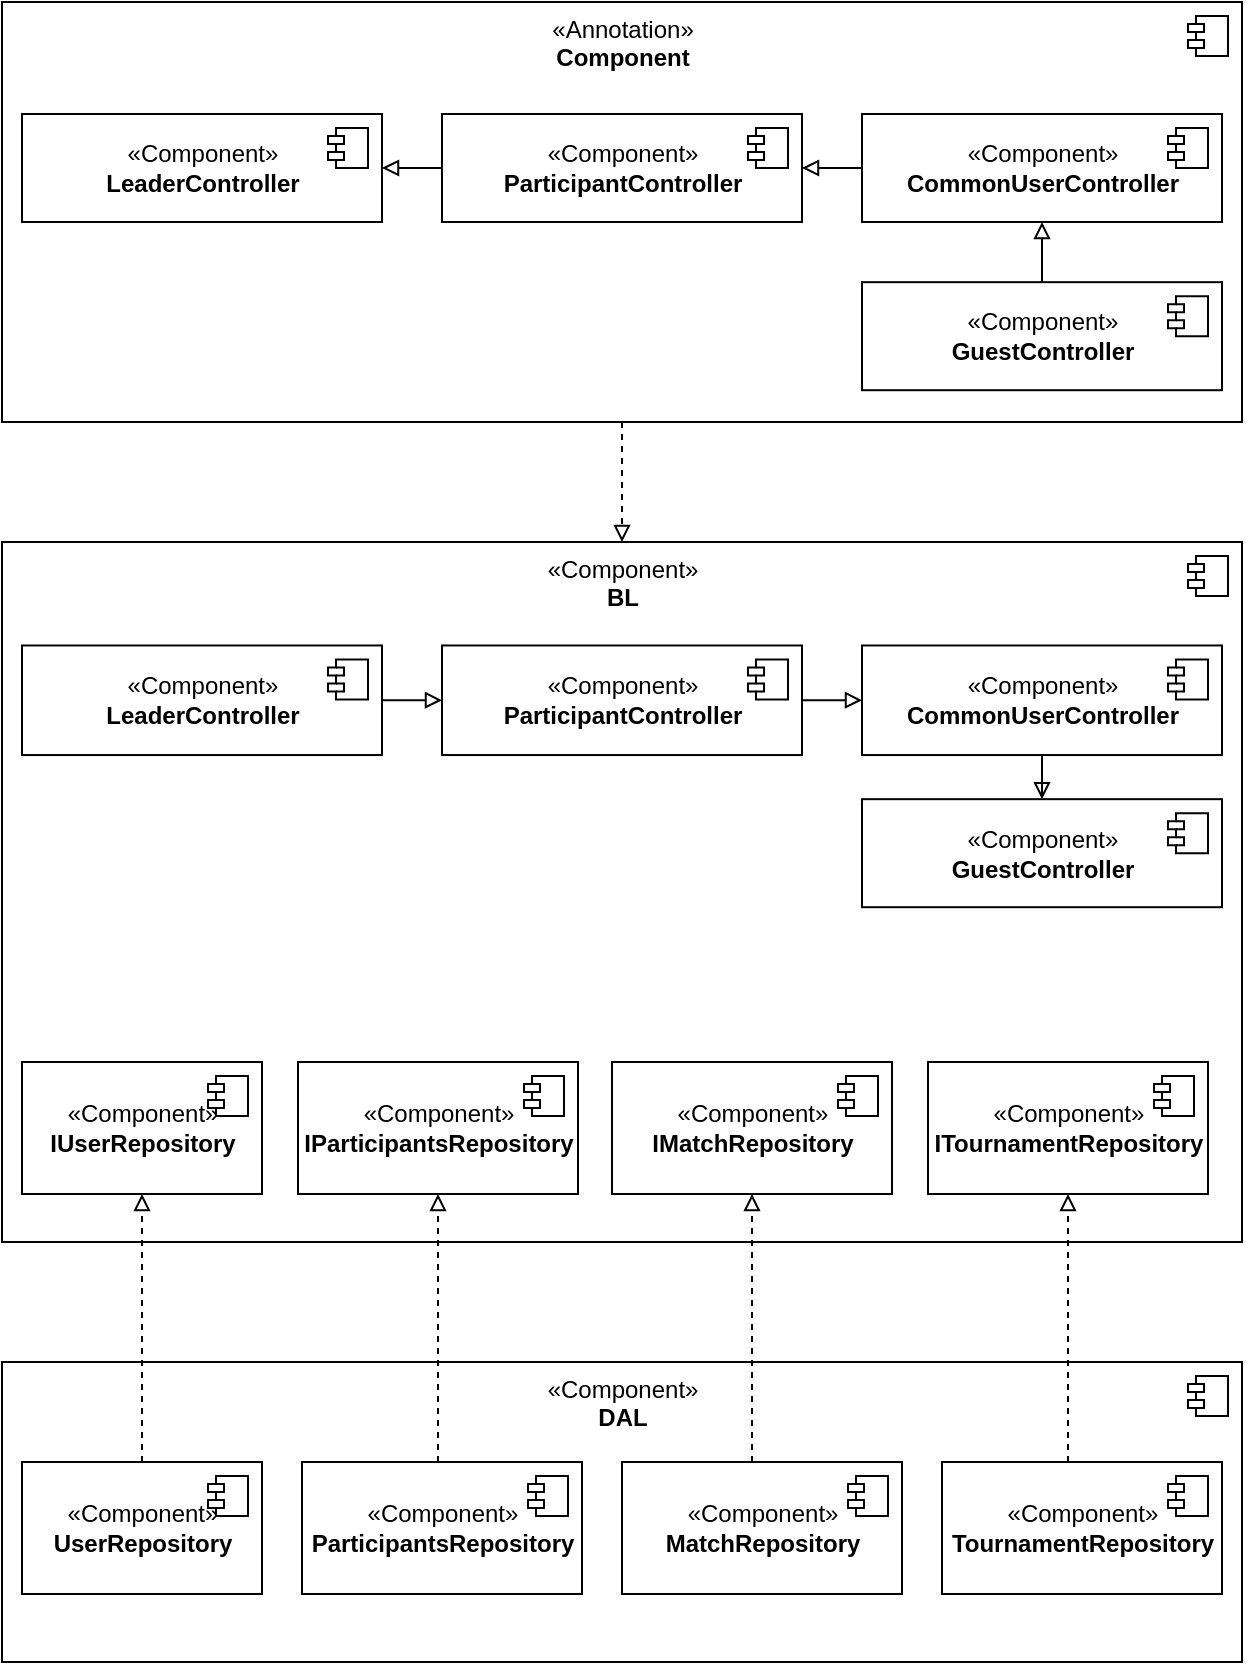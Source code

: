 <mxfile version="12.3.2" type="device" pages="1"><diagram name="Page-1" id="c4acf3e9-155e-7222-9cf6-157b1a14988f"><mxGraphModel dx="1370" dy="816" grid="0" gridSize="10" guides="1" tooltips="1" connect="1" arrows="1" fold="1" page="1" pageScale="1" pageWidth="850" pageHeight="1100" background="#ffffff" math="0" shadow="0"><root><mxCell id="0"/><mxCell id="1" parent="0"/><mxCell id="uRr7RjEsOuzbCaUuN8wu-1" value="«Component»&lt;br&gt;&lt;b&gt;BL&lt;/b&gt;" style="html=1;horizontal=1;verticalAlign=top;" vertex="1" parent="1"><mxGeometry x="150" y="320" width="620" height="350" as="geometry"/></mxCell><mxCell id="uRr7RjEsOuzbCaUuN8wu-2" value="" style="shape=component;jettyWidth=8;jettyHeight=4;" vertex="1" parent="uRr7RjEsOuzbCaUuN8wu-1"><mxGeometry x="1" width="20" height="20" relative="1" as="geometry"><mxPoint x="-27" y="7" as="offset"/></mxGeometry></mxCell><mxCell id="uRr7RjEsOuzbCaUuN8wu-3" value="«Component»&lt;br&gt;&lt;b&gt;GuestController&lt;/b&gt;" style="html=1;" vertex="1" parent="uRr7RjEsOuzbCaUuN8wu-1"><mxGeometry x="430" y="128.587" width="180" height="54.022" as="geometry"/></mxCell><mxCell id="uRr7RjEsOuzbCaUuN8wu-4" value="" style="shape=component;jettyWidth=8;jettyHeight=4;" vertex="1" parent="uRr7RjEsOuzbCaUuN8wu-3"><mxGeometry x="1" width="20" height="20" relative="1" as="geometry"><mxPoint x="-27" y="7" as="offset"/></mxGeometry></mxCell><mxCell id="uRr7RjEsOuzbCaUuN8wu-16" style="edgeStyle=orthogonalEdgeStyle;rounded=0;orthogonalLoop=1;jettySize=auto;html=1;entryX=0.5;entryY=0;entryDx=0;entryDy=0;endArrow=block;endFill=0;" edge="1" parent="uRr7RjEsOuzbCaUuN8wu-1" source="uRr7RjEsOuzbCaUuN8wu-13" target="uRr7RjEsOuzbCaUuN8wu-3"><mxGeometry relative="1" as="geometry"/></mxCell><mxCell id="uRr7RjEsOuzbCaUuN8wu-13" value="«Component»&lt;br&gt;&lt;b&gt;CommonUserController&lt;/b&gt;" style="html=1;" vertex="1" parent="uRr7RjEsOuzbCaUuN8wu-1"><mxGeometry x="430" y="51.739" width="180" height="54.783" as="geometry"/></mxCell><mxCell id="uRr7RjEsOuzbCaUuN8wu-14" value="" style="shape=component;jettyWidth=8;jettyHeight=4;" vertex="1" parent="uRr7RjEsOuzbCaUuN8wu-13"><mxGeometry x="1" width="20" height="20" relative="1" as="geometry"><mxPoint x="-27" y="7" as="offset"/></mxGeometry></mxCell><mxCell id="uRr7RjEsOuzbCaUuN8wu-17" style="edgeStyle=orthogonalEdgeStyle;rounded=0;orthogonalLoop=1;jettySize=auto;html=1;entryX=0;entryY=0.5;entryDx=0;entryDy=0;endArrow=block;endFill=0;" edge="1" parent="uRr7RjEsOuzbCaUuN8wu-1" source="uRr7RjEsOuzbCaUuN8wu-11" target="uRr7RjEsOuzbCaUuN8wu-13"><mxGeometry relative="1" as="geometry"/></mxCell><mxCell id="uRr7RjEsOuzbCaUuN8wu-11" value="«Component»&lt;br&gt;&lt;b&gt;ParticipantController&lt;/b&gt;" style="html=1;" vertex="1" parent="uRr7RjEsOuzbCaUuN8wu-1"><mxGeometry x="220" y="51.739" width="180" height="54.783" as="geometry"/></mxCell><mxCell id="uRr7RjEsOuzbCaUuN8wu-12" value="" style="shape=component;jettyWidth=8;jettyHeight=4;" vertex="1" parent="uRr7RjEsOuzbCaUuN8wu-11"><mxGeometry x="1" width="20" height="20" relative="1" as="geometry"><mxPoint x="-27" y="7" as="offset"/></mxGeometry></mxCell><mxCell id="uRr7RjEsOuzbCaUuN8wu-18" style="edgeStyle=orthogonalEdgeStyle;rounded=0;orthogonalLoop=1;jettySize=auto;html=1;entryX=0;entryY=0.5;entryDx=0;entryDy=0;endArrow=block;endFill=0;" edge="1" parent="uRr7RjEsOuzbCaUuN8wu-1" source="uRr7RjEsOuzbCaUuN8wu-9" target="uRr7RjEsOuzbCaUuN8wu-11"><mxGeometry relative="1" as="geometry"/></mxCell><mxCell id="uRr7RjEsOuzbCaUuN8wu-9" value="«Component»&lt;br&gt;&lt;b&gt;LeaderController&lt;/b&gt;" style="html=1;" vertex="1" parent="uRr7RjEsOuzbCaUuN8wu-1"><mxGeometry x="10" y="51.739" width="180" height="54.783" as="geometry"/></mxCell><mxCell id="uRr7RjEsOuzbCaUuN8wu-10" value="" style="shape=component;jettyWidth=8;jettyHeight=4;" vertex="1" parent="uRr7RjEsOuzbCaUuN8wu-9"><mxGeometry x="1" width="20" height="20" relative="1" as="geometry"><mxPoint x="-27" y="7" as="offset"/></mxGeometry></mxCell><mxCell id="uRr7RjEsOuzbCaUuN8wu-19" value="«Component»&lt;br&gt;&lt;b&gt;IUserRepository&lt;/b&gt;" style="html=1;" vertex="1" parent="uRr7RjEsOuzbCaUuN8wu-1"><mxGeometry x="10" y="260" width="120" height="66" as="geometry"/></mxCell><mxCell id="uRr7RjEsOuzbCaUuN8wu-20" value="" style="shape=component;jettyWidth=8;jettyHeight=4;" vertex="1" parent="uRr7RjEsOuzbCaUuN8wu-19"><mxGeometry x="1" width="20" height="20" relative="1" as="geometry"><mxPoint x="-27" y="7" as="offset"/></mxGeometry></mxCell><mxCell id="uRr7RjEsOuzbCaUuN8wu-25" value="«Component»&lt;br&gt;&lt;b&gt;IParticipantsRepository&lt;/b&gt;" style="html=1;" vertex="1" parent="uRr7RjEsOuzbCaUuN8wu-1"><mxGeometry x="148" y="260" width="140" height="66" as="geometry"/></mxCell><mxCell id="uRr7RjEsOuzbCaUuN8wu-26" value="" style="shape=component;jettyWidth=8;jettyHeight=4;" vertex="1" parent="uRr7RjEsOuzbCaUuN8wu-25"><mxGeometry x="1" width="20" height="20" relative="1" as="geometry"><mxPoint x="-27" y="7" as="offset"/></mxGeometry></mxCell><mxCell id="uRr7RjEsOuzbCaUuN8wu-23" value="«Component»&lt;br&gt;&lt;b&gt;IMatchRepository&lt;/b&gt;" style="html=1;" vertex="1" parent="uRr7RjEsOuzbCaUuN8wu-1"><mxGeometry x="305" y="260" width="140" height="66" as="geometry"/></mxCell><mxCell id="uRr7RjEsOuzbCaUuN8wu-24" value="" style="shape=component;jettyWidth=8;jettyHeight=4;" vertex="1" parent="uRr7RjEsOuzbCaUuN8wu-23"><mxGeometry x="1" width="20" height="20" relative="1" as="geometry"><mxPoint x="-27" y="7" as="offset"/></mxGeometry></mxCell><mxCell id="uRr7RjEsOuzbCaUuN8wu-21" value="«Component»&lt;br&gt;&lt;b&gt;ITournamentRepository&lt;/b&gt;" style="html=1;" vertex="1" parent="uRr7RjEsOuzbCaUuN8wu-1"><mxGeometry x="463" y="260" width="140" height="66" as="geometry"/></mxCell><mxCell id="uRr7RjEsOuzbCaUuN8wu-22" value="" style="shape=component;jettyWidth=8;jettyHeight=4;" vertex="1" parent="uRr7RjEsOuzbCaUuN8wu-21"><mxGeometry x="1" width="20" height="20" relative="1" as="geometry"><mxPoint x="-27" y="7" as="offset"/></mxGeometry></mxCell><mxCell id="uRr7RjEsOuzbCaUuN8wu-27" value="«Component»&lt;br&gt;&lt;b&gt;DAL&lt;/b&gt;" style="html=1;verticalAlign=top;" vertex="1" parent="1"><mxGeometry x="150" y="730" width="620" height="150" as="geometry"/></mxCell><mxCell id="uRr7RjEsOuzbCaUuN8wu-28" value="" style="shape=component;jettyWidth=8;jettyHeight=4;" vertex="1" parent="uRr7RjEsOuzbCaUuN8wu-27"><mxGeometry x="1" width="20" height="20" relative="1" as="geometry"><mxPoint x="-27" y="7" as="offset"/></mxGeometry></mxCell><mxCell id="uRr7RjEsOuzbCaUuN8wu-29" value="«Component»&lt;br&gt;&lt;b&gt;UserRepository&lt;/b&gt;" style="html=1;" vertex="1" parent="uRr7RjEsOuzbCaUuN8wu-27"><mxGeometry x="10" y="50" width="120" height="66" as="geometry"/></mxCell><mxCell id="uRr7RjEsOuzbCaUuN8wu-30" value="" style="shape=component;jettyWidth=8;jettyHeight=4;" vertex="1" parent="uRr7RjEsOuzbCaUuN8wu-29"><mxGeometry x="1" width="20" height="20" relative="1" as="geometry"><mxPoint x="-27" y="7" as="offset"/></mxGeometry></mxCell><mxCell id="uRr7RjEsOuzbCaUuN8wu-33" value="«Component»&lt;br&gt;&lt;b&gt;ParticipantsRepository&lt;/b&gt;" style="html=1;" vertex="1" parent="uRr7RjEsOuzbCaUuN8wu-27"><mxGeometry x="150" y="50" width="140" height="66" as="geometry"/></mxCell><mxCell id="uRr7RjEsOuzbCaUuN8wu-34" value="" style="shape=component;jettyWidth=8;jettyHeight=4;" vertex="1" parent="uRr7RjEsOuzbCaUuN8wu-33"><mxGeometry x="1" width="20" height="20" relative="1" as="geometry"><mxPoint x="-27" y="7" as="offset"/></mxGeometry></mxCell><mxCell id="uRr7RjEsOuzbCaUuN8wu-35" value="«Component»&lt;br&gt;&lt;b&gt;MatchRepository&lt;/b&gt;" style="html=1;" vertex="1" parent="uRr7RjEsOuzbCaUuN8wu-27"><mxGeometry x="310" y="50" width="140" height="66" as="geometry"/></mxCell><mxCell id="uRr7RjEsOuzbCaUuN8wu-36" value="" style="shape=component;jettyWidth=8;jettyHeight=4;" vertex="1" parent="uRr7RjEsOuzbCaUuN8wu-35"><mxGeometry x="1" width="20" height="20" relative="1" as="geometry"><mxPoint x="-27" y="7" as="offset"/></mxGeometry></mxCell><mxCell id="uRr7RjEsOuzbCaUuN8wu-37" value="«Component»&lt;br&gt;&lt;b&gt;TournamentRepository&lt;/b&gt;" style="html=1;" vertex="1" parent="uRr7RjEsOuzbCaUuN8wu-27"><mxGeometry x="470" y="50" width="140" height="66" as="geometry"/></mxCell><mxCell id="uRr7RjEsOuzbCaUuN8wu-38" value="" style="shape=component;jettyWidth=8;jettyHeight=4;" vertex="1" parent="uRr7RjEsOuzbCaUuN8wu-37"><mxGeometry x="1" width="20" height="20" relative="1" as="geometry"><mxPoint x="-27" y="7" as="offset"/></mxGeometry></mxCell><mxCell id="uRr7RjEsOuzbCaUuN8wu-39" style="edgeStyle=orthogonalEdgeStyle;rounded=0;orthogonalLoop=1;jettySize=auto;html=1;entryX=0.5;entryY=1;entryDx=0;entryDy=0;endArrow=block;endFill=0;dashed=1;" edge="1" parent="1" source="uRr7RjEsOuzbCaUuN8wu-29" target="uRr7RjEsOuzbCaUuN8wu-19"><mxGeometry relative="1" as="geometry"/></mxCell><mxCell id="uRr7RjEsOuzbCaUuN8wu-41" style="edgeStyle=orthogonalEdgeStyle;rounded=0;orthogonalLoop=1;jettySize=auto;html=1;entryX=0.5;entryY=1;entryDx=0;entryDy=0;endArrow=block;endFill=0;dashed=1;" edge="1" parent="1" source="uRr7RjEsOuzbCaUuN8wu-35" target="uRr7RjEsOuzbCaUuN8wu-23"><mxGeometry relative="1" as="geometry"><Array as="points"><mxPoint x="525" y="760"/><mxPoint x="525" y="760"/></Array></mxGeometry></mxCell><mxCell id="uRr7RjEsOuzbCaUuN8wu-42" style="edgeStyle=orthogonalEdgeStyle;rounded=0;orthogonalLoop=1;jettySize=auto;html=1;endArrow=block;endFill=0;dashed=1;" edge="1" parent="1" source="uRr7RjEsOuzbCaUuN8wu-37" target="uRr7RjEsOuzbCaUuN8wu-21"><mxGeometry relative="1" as="geometry"><Array as="points"><mxPoint x="683" y="750"/><mxPoint x="683" y="750"/></Array></mxGeometry></mxCell><mxCell id="uRr7RjEsOuzbCaUuN8wu-43" style="edgeStyle=orthogonalEdgeStyle;rounded=0;orthogonalLoop=1;jettySize=auto;html=1;entryX=0.5;entryY=1;entryDx=0;entryDy=0;dashed=1;endArrow=block;endFill=0;" edge="1" parent="1" source="uRr7RjEsOuzbCaUuN8wu-33" target="uRr7RjEsOuzbCaUuN8wu-25"><mxGeometry relative="1" as="geometry"><Array as="points"><mxPoint x="368" y="750"/><mxPoint x="368" y="750"/></Array></mxGeometry></mxCell><mxCell id="uRr7RjEsOuzbCaUuN8wu-46" style="edgeStyle=orthogonalEdgeStyle;rounded=0;orthogonalLoop=1;jettySize=auto;html=1;entryX=0.5;entryY=0;entryDx=0;entryDy=0;dashed=1;endArrow=block;endFill=0;" edge="1" parent="1" source="uRr7RjEsOuzbCaUuN8wu-44" target="uRr7RjEsOuzbCaUuN8wu-1"><mxGeometry relative="1" as="geometry"/></mxCell><mxCell id="uRr7RjEsOuzbCaUuN8wu-44" value="&amp;laquo;Annotation&amp;raquo;&lt;br/&gt;&lt;b&gt;Component&lt;/b&gt;" style="html=1;verticalAlign=top;" vertex="1" parent="1"><mxGeometry x="150" y="50" width="620" height="210" as="geometry"/></mxCell><mxCell id="uRr7RjEsOuzbCaUuN8wu-45" value="" style="shape=component;jettyWidth=8;jettyHeight=4;" vertex="1" parent="uRr7RjEsOuzbCaUuN8wu-44"><mxGeometry x="1" width="20" height="20" relative="1" as="geometry"><mxPoint x="-27" y="7" as="offset"/></mxGeometry></mxCell><mxCell id="uRr7RjEsOuzbCaUuN8wu-47" value="«Component»&lt;br&gt;&lt;b&gt;LeaderController&lt;/b&gt;" style="html=1;" vertex="1" parent="uRr7RjEsOuzbCaUuN8wu-44"><mxGeometry x="10" y="56" width="180" height="54" as="geometry"/></mxCell><mxCell id="uRr7RjEsOuzbCaUuN8wu-48" value="" style="shape=component;jettyWidth=8;jettyHeight=4;" vertex="1" parent="uRr7RjEsOuzbCaUuN8wu-47"><mxGeometry x="1" width="20" height="20" relative="1" as="geometry"><mxPoint x="-27" y="7" as="offset"/></mxGeometry></mxCell><mxCell id="uRr7RjEsOuzbCaUuN8wu-67" style="edgeStyle=orthogonalEdgeStyle;rounded=0;orthogonalLoop=1;jettySize=auto;html=1;entryX=1;entryY=0.5;entryDx=0;entryDy=0;endArrow=block;endFill=0;" edge="1" parent="uRr7RjEsOuzbCaUuN8wu-44" source="uRr7RjEsOuzbCaUuN8wu-49" target="uRr7RjEsOuzbCaUuN8wu-47"><mxGeometry relative="1" as="geometry"/></mxCell><mxCell id="uRr7RjEsOuzbCaUuN8wu-49" value="«Component»&lt;br&gt;&lt;b&gt;ParticipantController&lt;/b&gt;" style="html=1;" vertex="1" parent="uRr7RjEsOuzbCaUuN8wu-44"><mxGeometry x="220" y="56" width="180" height="54" as="geometry"/></mxCell><mxCell id="uRr7RjEsOuzbCaUuN8wu-50" value="" style="shape=component;jettyWidth=8;jettyHeight=4;" vertex="1" parent="uRr7RjEsOuzbCaUuN8wu-49"><mxGeometry x="1" width="20" height="20" relative="1" as="geometry"><mxPoint x="-27" y="7" as="offset"/></mxGeometry></mxCell><mxCell id="uRr7RjEsOuzbCaUuN8wu-66" style="edgeStyle=orthogonalEdgeStyle;rounded=0;orthogonalLoop=1;jettySize=auto;html=1;entryX=1;entryY=0.5;entryDx=0;entryDy=0;endArrow=block;endFill=0;" edge="1" parent="uRr7RjEsOuzbCaUuN8wu-44" source="uRr7RjEsOuzbCaUuN8wu-51" target="uRr7RjEsOuzbCaUuN8wu-49"><mxGeometry relative="1" as="geometry"/></mxCell><mxCell id="uRr7RjEsOuzbCaUuN8wu-51" value="«Component»&lt;br&gt;&lt;b&gt;CommonUserController&lt;/b&gt;" style="html=1;" vertex="1" parent="uRr7RjEsOuzbCaUuN8wu-44"><mxGeometry x="430" y="56" width="180" height="54" as="geometry"/></mxCell><mxCell id="uRr7RjEsOuzbCaUuN8wu-52" value="" style="shape=component;jettyWidth=8;jettyHeight=4;" vertex="1" parent="uRr7RjEsOuzbCaUuN8wu-51"><mxGeometry x="1" width="20" height="20" relative="1" as="geometry"><mxPoint x="-27" y="7" as="offset"/></mxGeometry></mxCell><mxCell id="uRr7RjEsOuzbCaUuN8wu-65" style="edgeStyle=orthogonalEdgeStyle;rounded=0;orthogonalLoop=1;jettySize=auto;html=1;entryX=0.5;entryY=1;entryDx=0;entryDy=0;endArrow=block;endFill=0;" edge="1" parent="uRr7RjEsOuzbCaUuN8wu-44" source="uRr7RjEsOuzbCaUuN8wu-53" target="uRr7RjEsOuzbCaUuN8wu-51"><mxGeometry relative="1" as="geometry"/></mxCell><mxCell id="uRr7RjEsOuzbCaUuN8wu-53" value="«Component»&lt;br&gt;&lt;b&gt;GuestController&lt;/b&gt;" style="html=1;" vertex="1" parent="uRr7RjEsOuzbCaUuN8wu-44"><mxGeometry x="430" y="140.087" width="180" height="54.022" as="geometry"/></mxCell><mxCell id="uRr7RjEsOuzbCaUuN8wu-54" value="" style="shape=component;jettyWidth=8;jettyHeight=4;" vertex="1" parent="uRr7RjEsOuzbCaUuN8wu-53"><mxGeometry x="1" width="20" height="20" relative="1" as="geometry"><mxPoint x="-27" y="7" as="offset"/></mxGeometry></mxCell></root></mxGraphModel></diagram></mxfile>